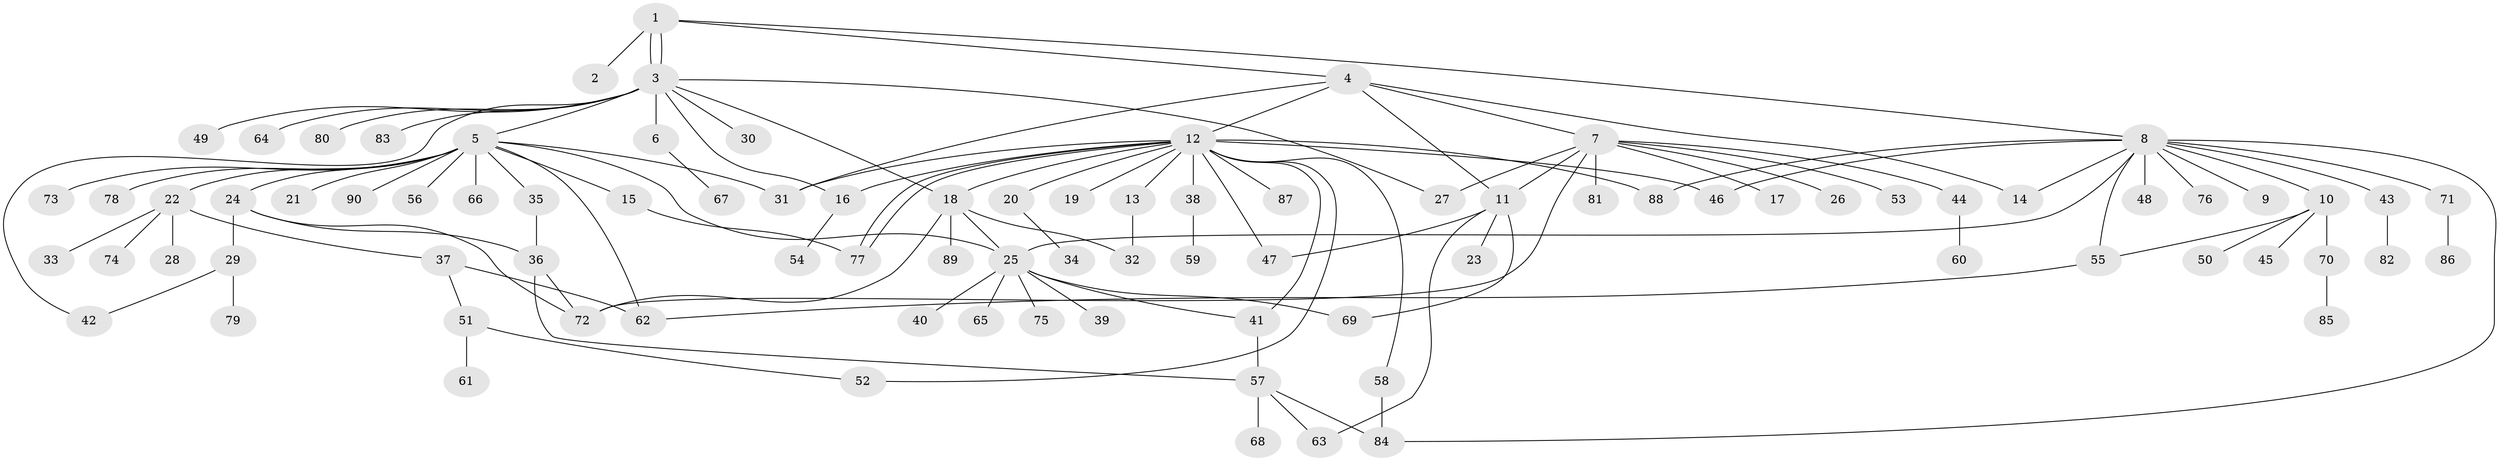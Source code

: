 // Generated by graph-tools (version 1.1) at 2025/35/03/09/25 02:35:51]
// undirected, 90 vertices, 120 edges
graph export_dot {
graph [start="1"]
  node [color=gray90,style=filled];
  1;
  2;
  3;
  4;
  5;
  6;
  7;
  8;
  9;
  10;
  11;
  12;
  13;
  14;
  15;
  16;
  17;
  18;
  19;
  20;
  21;
  22;
  23;
  24;
  25;
  26;
  27;
  28;
  29;
  30;
  31;
  32;
  33;
  34;
  35;
  36;
  37;
  38;
  39;
  40;
  41;
  42;
  43;
  44;
  45;
  46;
  47;
  48;
  49;
  50;
  51;
  52;
  53;
  54;
  55;
  56;
  57;
  58;
  59;
  60;
  61;
  62;
  63;
  64;
  65;
  66;
  67;
  68;
  69;
  70;
  71;
  72;
  73;
  74;
  75;
  76;
  77;
  78;
  79;
  80;
  81;
  82;
  83;
  84;
  85;
  86;
  87;
  88;
  89;
  90;
  1 -- 2;
  1 -- 3;
  1 -- 3;
  1 -- 4;
  1 -- 8;
  3 -- 5;
  3 -- 6;
  3 -- 16;
  3 -- 18;
  3 -- 27;
  3 -- 30;
  3 -- 42;
  3 -- 49;
  3 -- 64;
  3 -- 80;
  3 -- 83;
  4 -- 7;
  4 -- 11;
  4 -- 12;
  4 -- 14;
  4 -- 31;
  5 -- 15;
  5 -- 21;
  5 -- 22;
  5 -- 24;
  5 -- 25;
  5 -- 31;
  5 -- 35;
  5 -- 56;
  5 -- 62;
  5 -- 66;
  5 -- 73;
  5 -- 78;
  5 -- 90;
  6 -- 67;
  7 -- 11;
  7 -- 17;
  7 -- 26;
  7 -- 27;
  7 -- 44;
  7 -- 53;
  7 -- 72;
  7 -- 81;
  8 -- 9;
  8 -- 10;
  8 -- 14;
  8 -- 25;
  8 -- 43;
  8 -- 46;
  8 -- 48;
  8 -- 55;
  8 -- 71;
  8 -- 76;
  8 -- 84;
  8 -- 88;
  10 -- 45;
  10 -- 50;
  10 -- 55;
  10 -- 70;
  11 -- 23;
  11 -- 47;
  11 -- 63;
  11 -- 69;
  12 -- 13;
  12 -- 16;
  12 -- 18;
  12 -- 19;
  12 -- 20;
  12 -- 31;
  12 -- 38;
  12 -- 41;
  12 -- 46;
  12 -- 47;
  12 -- 52;
  12 -- 58;
  12 -- 77;
  12 -- 77;
  12 -- 87;
  12 -- 88;
  13 -- 32;
  15 -- 77;
  16 -- 54;
  18 -- 25;
  18 -- 32;
  18 -- 72;
  18 -- 89;
  20 -- 34;
  22 -- 28;
  22 -- 33;
  22 -- 37;
  22 -- 74;
  24 -- 29;
  24 -- 36;
  24 -- 72;
  25 -- 39;
  25 -- 40;
  25 -- 41;
  25 -- 65;
  25 -- 69;
  25 -- 75;
  29 -- 42;
  29 -- 79;
  35 -- 36;
  36 -- 57;
  36 -- 72;
  37 -- 51;
  37 -- 62;
  38 -- 59;
  41 -- 57;
  43 -- 82;
  44 -- 60;
  51 -- 52;
  51 -- 61;
  55 -- 62;
  57 -- 63;
  57 -- 68;
  57 -- 84;
  58 -- 84;
  70 -- 85;
  71 -- 86;
}
